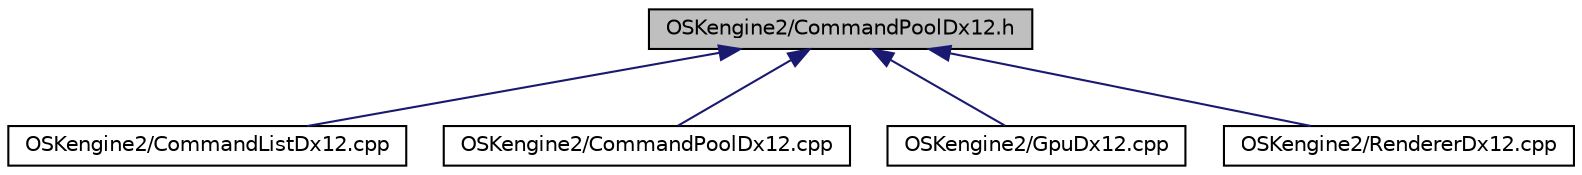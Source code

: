 digraph "OSKengine2/CommandPoolDx12.h"
{
 // LATEX_PDF_SIZE
  edge [fontname="Helvetica",fontsize="10",labelfontname="Helvetica",labelfontsize="10"];
  node [fontname="Helvetica",fontsize="10",shape=record];
  Node1 [label="OSKengine2/CommandPoolDx12.h",height=0.2,width=0.4,color="black", fillcolor="grey75", style="filled", fontcolor="black",tooltip=" "];
  Node1 -> Node2 [dir="back",color="midnightblue",fontsize="10",style="solid"];
  Node2 [label="OSKengine2/CommandListDx12.cpp",height=0.2,width=0.4,color="black", fillcolor="white", style="filled",URL="$_command_list_dx12_8cpp.html",tooltip=" "];
  Node1 -> Node3 [dir="back",color="midnightblue",fontsize="10",style="solid"];
  Node3 [label="OSKengine2/CommandPoolDx12.cpp",height=0.2,width=0.4,color="black", fillcolor="white", style="filled",URL="$_command_pool_dx12_8cpp.html",tooltip=" "];
  Node1 -> Node4 [dir="back",color="midnightblue",fontsize="10",style="solid"];
  Node4 [label="OSKengine2/GpuDx12.cpp",height=0.2,width=0.4,color="black", fillcolor="white", style="filled",URL="$_gpu_dx12_8cpp.html",tooltip=" "];
  Node1 -> Node5 [dir="back",color="midnightblue",fontsize="10",style="solid"];
  Node5 [label="OSKengine2/RendererDx12.cpp",height=0.2,width=0.4,color="black", fillcolor="white", style="filled",URL="$_renderer_dx12_8cpp.html",tooltip=" "];
}
